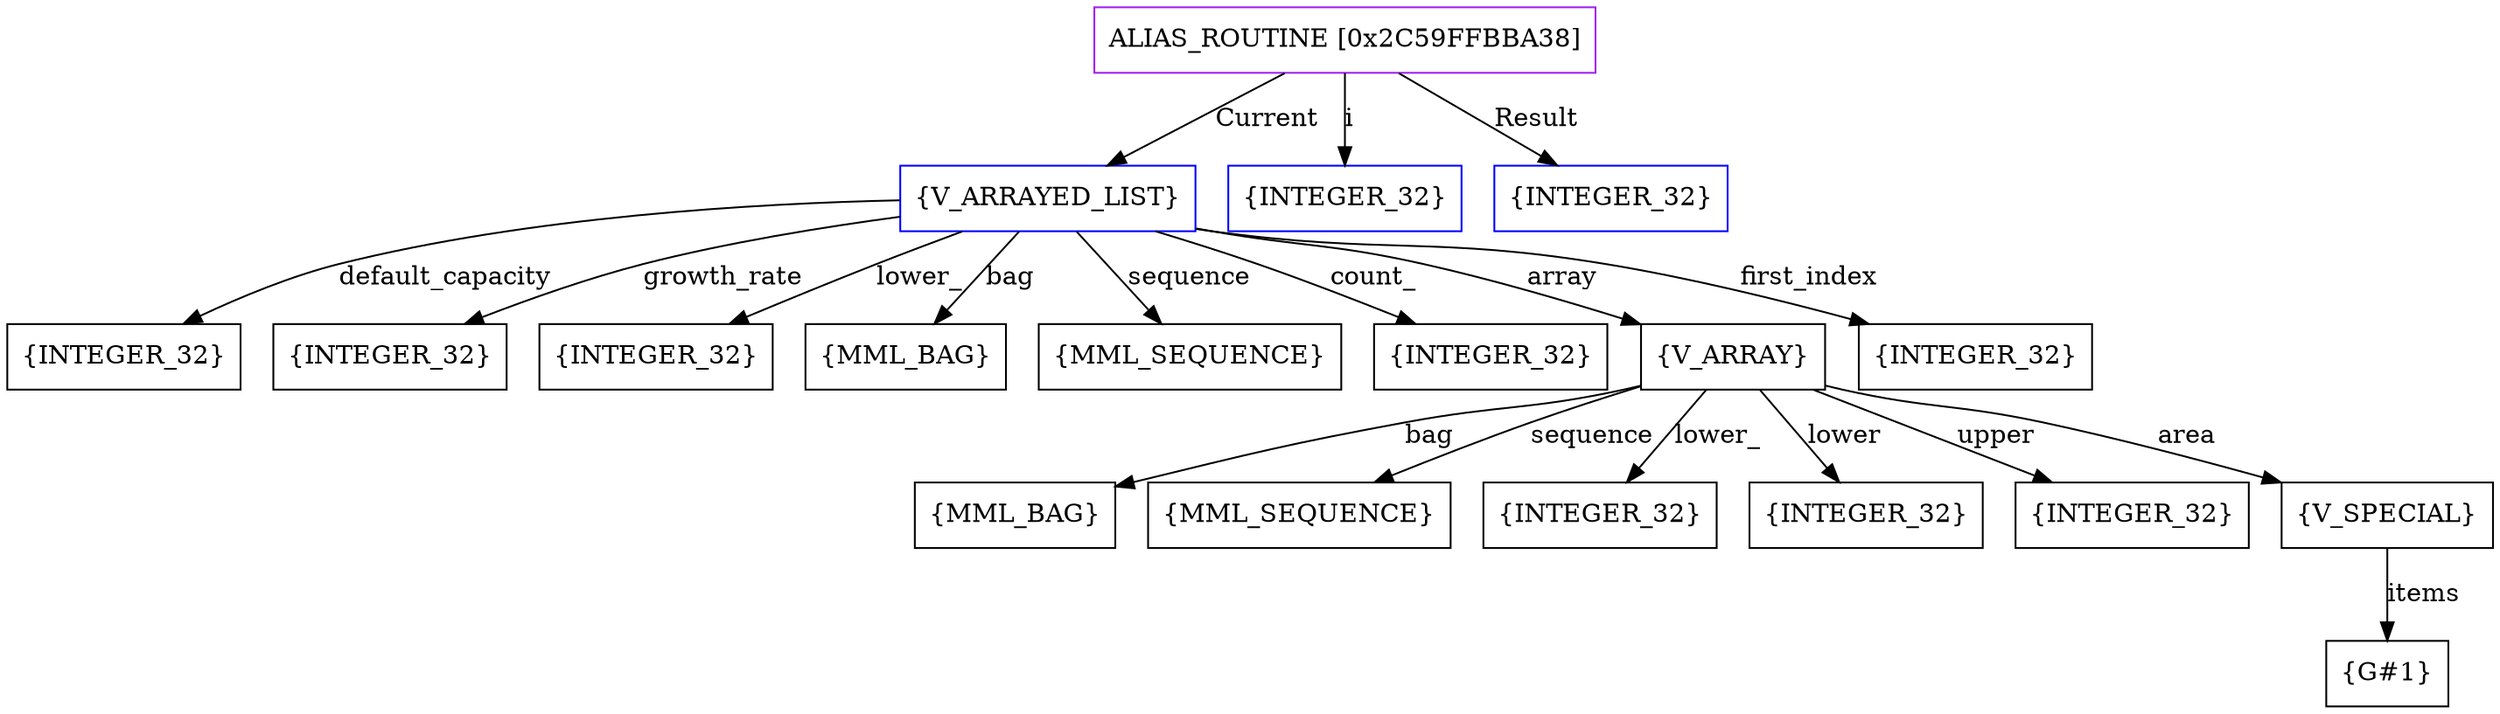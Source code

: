 digraph g {
	node [shape=box]
	b1[color=purple label=<ALIAS_ROUTINE [0x2C59FFBBA38]>]
	b2[color=blue label=<{V_ARRAYED_LIST}>]
	b3[label=<{INTEGER_32}>]
	b4[label=<{INTEGER_32}>]
	b5[label=<{INTEGER_32}>]
	b6[label=<{MML_BAG}>]
	b7[label=<{MML_SEQUENCE}>]
	b8[label=<{INTEGER_32}>]
	b9[label=<{V_ARRAY}>]
	b10[label=<{MML_BAG}>]
	b11[label=<{MML_SEQUENCE}>]
	b12[label=<{INTEGER_32}>]
	b13[label=<{INTEGER_32}>]
	b14[label=<{INTEGER_32}>]
	b15[label=<{V_SPECIAL}>]
	b16[label=<{G#1}>]
	b17[label=<{INTEGER_32}>]
	b18[color=blue label=<{INTEGER_32}>]
	b19[color=blue label=<{INTEGER_32}>]
	b1->b2[label=<Current>]
	b2->b3[label=<default_capacity>]
	b2->b4[label=<growth_rate>]
	b2->b5[label=<lower_>]
	b2->b6[label=<bag>]
	b2->b7[label=<sequence>]
	b2->b8[label=<count_>]
	b2->b9[label=<array>]
	b9->b10[label=<bag>]
	b9->b11[label=<sequence>]
	b9->b12[label=<lower_>]
	b9->b13[label=<lower>]
	b9->b14[label=<upper>]
	b9->b15[label=<area>]
	b15->b16[label=<items>]
	b2->b17[label=<first_index>]
	b1->b18[label=<i>]
	b1->b19[label=<Result>]
}
